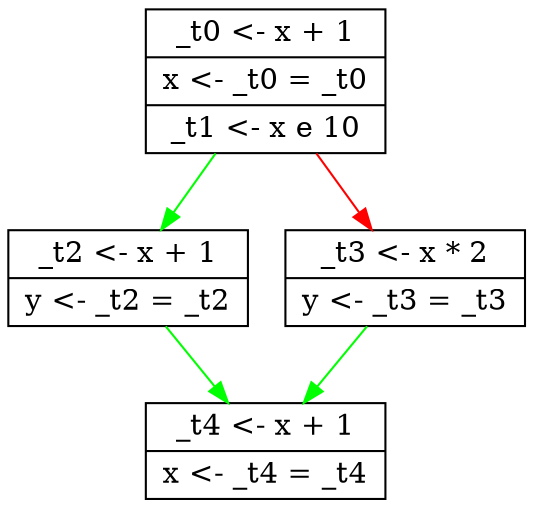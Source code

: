 digraph structs {
	node [shape=record];
	blk0 [label="{<f0> _t0 \<\- x + 1|<f1> x \<\- _t0 = _t0|<f2> _t1 \<\- x e 10}"];
	blk2 [label="{<f0> _t2 \<\- x + 1|<f1> y \<\- _t2 = _t2}"];
	blk1 [label="{<f0> _t4 \<\- x + 1|<f1> x \<\- _t4 = _t4}"];
	blk3 [label="{<f0> _t3 \<\- x * 2|<f1> y \<\- _t3 = _t3}"];
	blk1 [label="{<f0> _t4 \<\- x + 1|<f1> x \<\- _t4 = _t4}"];
	blk0 -> blk2 [color="green"];
	blk2 -> blk1 [color="green"];
	blk0 -> blk3 [color="red"];
	blk3 -> blk1 [color="green"];
}